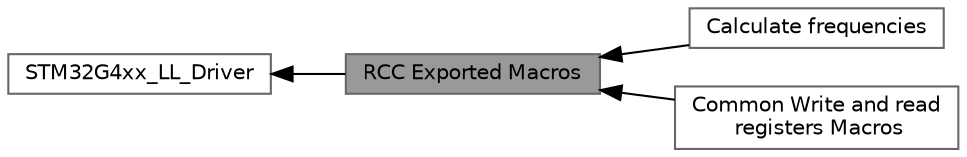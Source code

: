 digraph "RCC Exported Macros"
{
 // LATEX_PDF_SIZE
  bgcolor="transparent";
  edge [fontname=Helvetica,fontsize=10,labelfontname=Helvetica,labelfontsize=10];
  node [fontname=Helvetica,fontsize=10,shape=box,height=0.2,width=0.4];
  rankdir=LR;
  Node4 [label="Calculate frequencies",height=0.2,width=0.4,color="grey40", fillcolor="white", style="filled",URL="$group___r_c_c___l_l___e_m___c_a_l_c___f_r_e_q.html",tooltip=" "];
  Node3 [label="Common Write and read\l registers Macros",height=0.2,width=0.4,color="grey40", fillcolor="white", style="filled",URL="$group___r_c_c___l_l___e_m___w_r_i_t_e___r_e_a_d.html",tooltip=" "];
  Node1 [label="RCC Exported Macros",height=0.2,width=0.4,color="gray40", fillcolor="grey60", style="filled", fontcolor="black",tooltip=" "];
  Node2 [label="STM32G4xx_LL_Driver",height=0.2,width=0.4,color="grey40", fillcolor="white", style="filled",URL="$group___s_t_m32_g4xx___l_l___driver.html",tooltip=" "];
  Node2->Node1 [shape=plaintext, dir="back", style="solid"];
  Node1->Node3 [shape=plaintext, dir="back", style="solid"];
  Node1->Node4 [shape=plaintext, dir="back", style="solid"];
}
